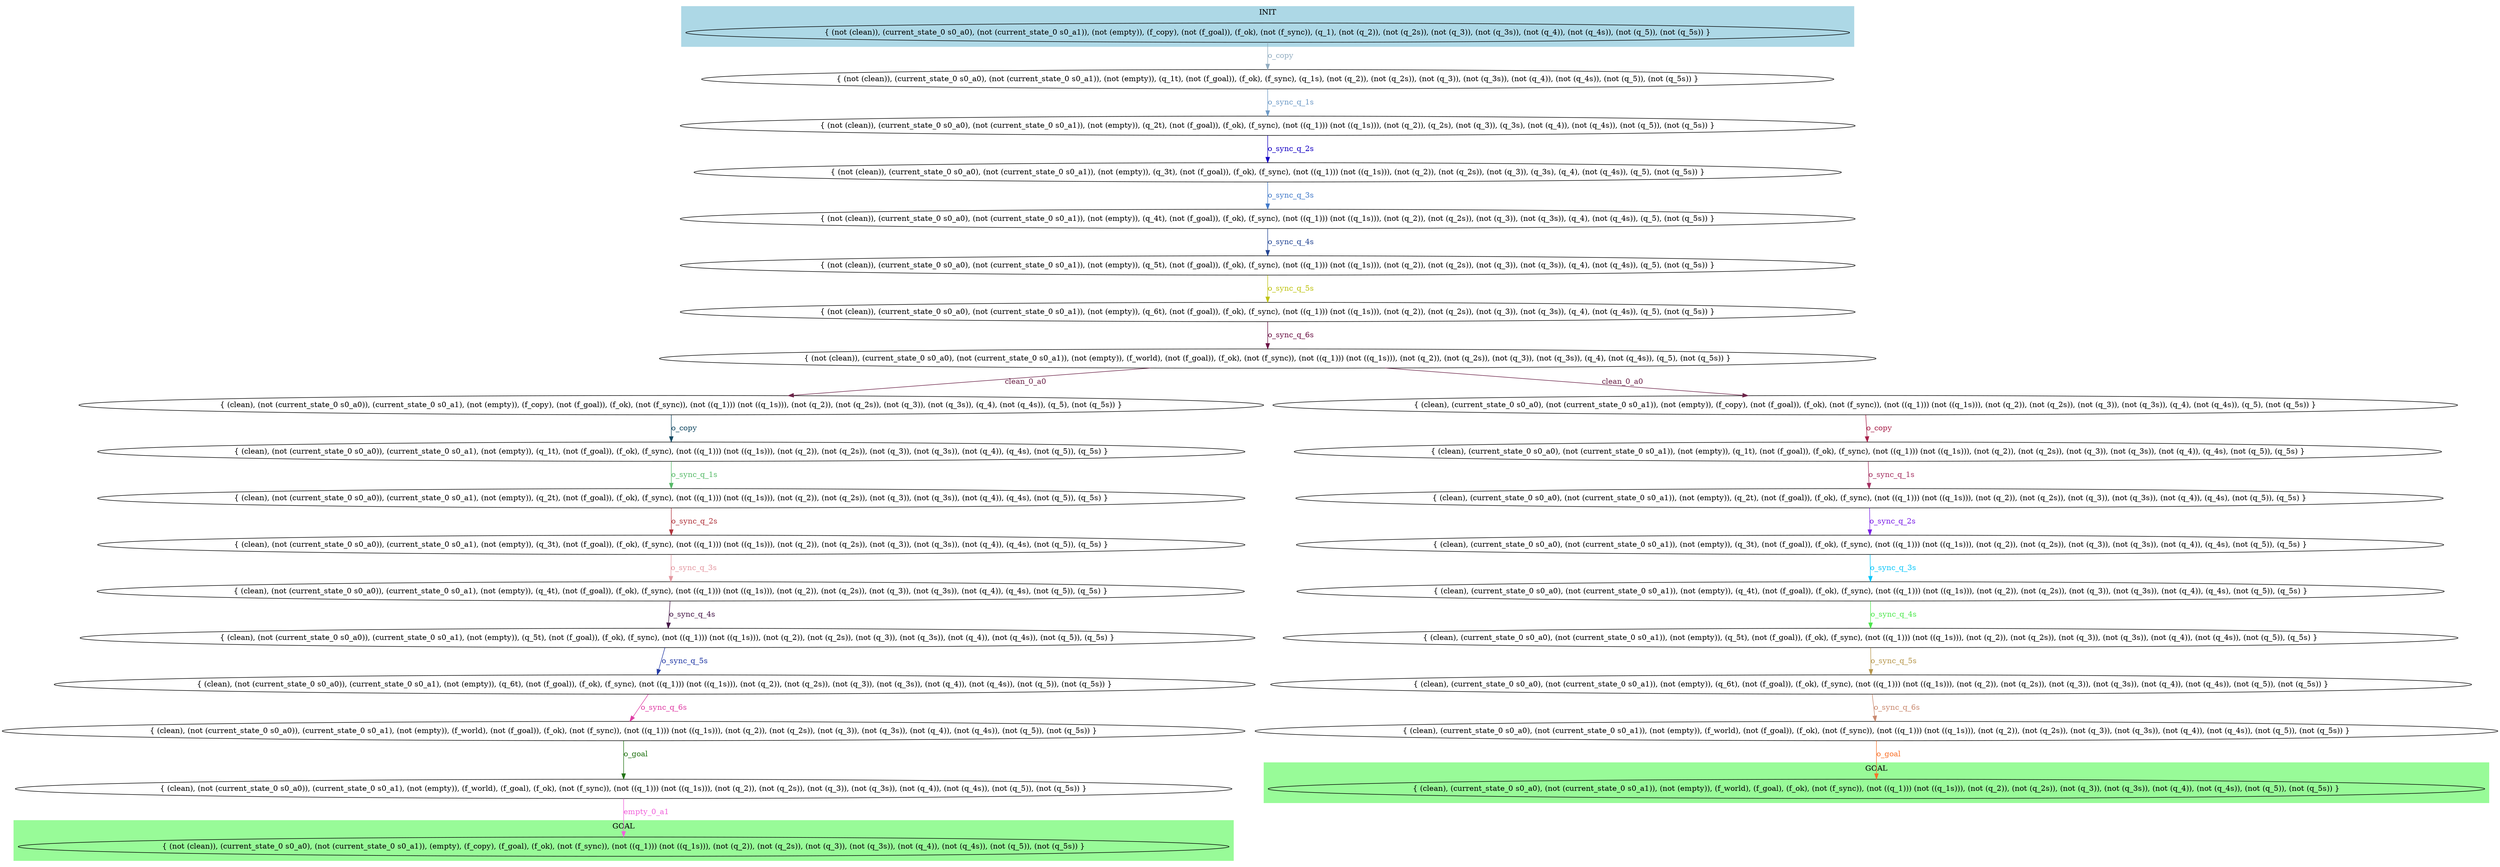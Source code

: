 digraph G {
0 [label="{ (not (clean)), (current_state_0 s0_a0), (not (current_state_0 s0_a1)), (not (empty)), (f_copy), (not (f_goal)), (f_ok), (not (f_sync)), (q_1), (not (q_2)), (not (q_2s)), (not (q_3)), (not (q_3s)), (not (q_4)), (not (q_4s)), (not (q_5)), (not (q_5s)) }"];
1 [label="{ (not (clean)), (current_state_0 s0_a0), (not (current_state_0 s0_a1)), (not (empty)), (q_1t), (not (f_goal)), (f_ok), (f_sync), (q_1s), (not (q_2)), (not (q_2s)), (not (q_3)), (not (q_3s)), (not (q_4)), (not (q_4s)), (not (q_5)), (not (q_5s)) }"];
2 [label="{ (not (clean)), (current_state_0 s0_a0), (not (current_state_0 s0_a1)), (not (empty)), (q_2t), (not (f_goal)), (f_ok), (f_sync), (not ((q_1))) (not ((q_1s))), (not (q_2)), (q_2s), (not (q_3)), (q_3s), (not (q_4)), (not (q_4s)), (not (q_5)), (not (q_5s)) }"];
3 [label="{ (not (clean)), (current_state_0 s0_a0), (not (current_state_0 s0_a1)), (not (empty)), (q_3t), (not (f_goal)), (f_ok), (f_sync), (not ((q_1))) (not ((q_1s))), (not (q_2)), (not (q_2s)), (not (q_3)), (q_3s), (q_4), (not (q_4s)), (q_5), (not (q_5s)) }"];
4 [label="{ (not (clean)), (current_state_0 s0_a0), (not (current_state_0 s0_a1)), (not (empty)), (q_4t), (not (f_goal)), (f_ok), (f_sync), (not ((q_1))) (not ((q_1s))), (not (q_2)), (not (q_2s)), (not (q_3)), (not (q_3s)), (q_4), (not (q_4s)), (q_5), (not (q_5s)) }"];
5 [label="{ (not (clean)), (current_state_0 s0_a0), (not (current_state_0 s0_a1)), (not (empty)), (q_5t), (not (f_goal)), (f_ok), (f_sync), (not ((q_1))) (not ((q_1s))), (not (q_2)), (not (q_2s)), (not (q_3)), (not (q_3s)), (q_4), (not (q_4s)), (q_5), (not (q_5s)) }"];
6 [label="{ (not (clean)), (current_state_0 s0_a0), (not (current_state_0 s0_a1)), (not (empty)), (q_6t), (not (f_goal)), (f_ok), (f_sync), (not ((q_1))) (not ((q_1s))), (not (q_2)), (not (q_2s)), (not (q_3)), (not (q_3s)), (q_4), (not (q_4s)), (q_5), (not (q_5s)) }"];
7 [label="{ (not (clean)), (current_state_0 s0_a0), (not (current_state_0 s0_a1)), (not (empty)), (f_world), (not (f_goal)), (f_ok), (not (f_sync)), (not ((q_1))) (not ((q_1s))), (not (q_2)), (not (q_2s)), (not (q_3)), (not (q_3s)), (q_4), (not (q_4s)), (q_5), (not (q_5s)) }"];
8 [label="{ (clean), (not (current_state_0 s0_a0)), (current_state_0 s0_a1), (not (empty)), (f_copy), (not (f_goal)), (f_ok), (not (f_sync)), (not ((q_1))) (not ((q_1s))), (not (q_2)), (not (q_2s)), (not (q_3)), (not (q_3s)), (q_4), (not (q_4s)), (q_5), (not (q_5s)) }"];
9 [label="{ (clean), (current_state_0 s0_a0), (not (current_state_0 s0_a1)), (not (empty)), (f_copy), (not (f_goal)), (f_ok), (not (f_sync)), (not ((q_1))) (not ((q_1s))), (not (q_2)), (not (q_2s)), (not (q_3)), (not (q_3s)), (q_4), (not (q_4s)), (q_5), (not (q_5s)) }"];
10 [label="{ (clean), (not (current_state_0 s0_a0)), (current_state_0 s0_a1), (not (empty)), (q_1t), (not (f_goal)), (f_ok), (f_sync), (not ((q_1))) (not ((q_1s))), (not (q_2)), (not (q_2s)), (not (q_3)), (not (q_3s)), (not (q_4)), (q_4s), (not (q_5)), (q_5s) }"];
11 [label="{ (clean), (current_state_0 s0_a0), (not (current_state_0 s0_a1)), (not (empty)), (q_1t), (not (f_goal)), (f_ok), (f_sync), (not ((q_1))) (not ((q_1s))), (not (q_2)), (not (q_2s)), (not (q_3)), (not (q_3s)), (not (q_4)), (q_4s), (not (q_5)), (q_5s) }"];
12 [label="{ (clean), (not (current_state_0 s0_a0)), (current_state_0 s0_a1), (not (empty)), (q_2t), (not (f_goal)), (f_ok), (f_sync), (not ((q_1))) (not ((q_1s))), (not (q_2)), (not (q_2s)), (not (q_3)), (not (q_3s)), (not (q_4)), (q_4s), (not (q_5)), (q_5s) }"];
13 [label="{ (clean), (current_state_0 s0_a0), (not (current_state_0 s0_a1)), (not (empty)), (q_2t), (not (f_goal)), (f_ok), (f_sync), (not ((q_1))) (not ((q_1s))), (not (q_2)), (not (q_2s)), (not (q_3)), (not (q_3s)), (not (q_4)), (q_4s), (not (q_5)), (q_5s) }"];
14 [label="{ (clean), (not (current_state_0 s0_a0)), (current_state_0 s0_a1), (not (empty)), (q_3t), (not (f_goal)), (f_ok), (f_sync), (not ((q_1))) (not ((q_1s))), (not (q_2)), (not (q_2s)), (not (q_3)), (not (q_3s)), (not (q_4)), (q_4s), (not (q_5)), (q_5s) }"];
15 [label="{ (clean), (current_state_0 s0_a0), (not (current_state_0 s0_a1)), (not (empty)), (q_3t), (not (f_goal)), (f_ok), (f_sync), (not ((q_1))) (not ((q_1s))), (not (q_2)), (not (q_2s)), (not (q_3)), (not (q_3s)), (not (q_4)), (q_4s), (not (q_5)), (q_5s) }"];
16 [label="{ (clean), (not (current_state_0 s0_a0)), (current_state_0 s0_a1), (not (empty)), (q_4t), (not (f_goal)), (f_ok), (f_sync), (not ((q_1))) (not ((q_1s))), (not (q_2)), (not (q_2s)), (not (q_3)), (not (q_3s)), (not (q_4)), (q_4s), (not (q_5)), (q_5s) }"];
17 [label="{ (clean), (current_state_0 s0_a0), (not (current_state_0 s0_a1)), (not (empty)), (q_4t), (not (f_goal)), (f_ok), (f_sync), (not ((q_1))) (not ((q_1s))), (not (q_2)), (not (q_2s)), (not (q_3)), (not (q_3s)), (not (q_4)), (q_4s), (not (q_5)), (q_5s) }"];
18 [label="{ (clean), (not (current_state_0 s0_a0)), (current_state_0 s0_a1), (not (empty)), (q_5t), (not (f_goal)), (f_ok), (f_sync), (not ((q_1))) (not ((q_1s))), (not (q_2)), (not (q_2s)), (not (q_3)), (not (q_3s)), (not (q_4)), (not (q_4s)), (not (q_5)), (q_5s) }"];
19 [label="{ (clean), (current_state_0 s0_a0), (not (current_state_0 s0_a1)), (not (empty)), (q_5t), (not (f_goal)), (f_ok), (f_sync), (not ((q_1))) (not ((q_1s))), (not (q_2)), (not (q_2s)), (not (q_3)), (not (q_3s)), (not (q_4)), (not (q_4s)), (not (q_5)), (q_5s) }"];
20 [label="{ (clean), (not (current_state_0 s0_a0)), (current_state_0 s0_a1), (not (empty)), (q_6t), (not (f_goal)), (f_ok), (f_sync), (not ((q_1))) (not ((q_1s))), (not (q_2)), (not (q_2s)), (not (q_3)), (not (q_3s)), (not (q_4)), (not (q_4s)), (not (q_5)), (not (q_5s)) }"];
21 [label="{ (clean), (current_state_0 s0_a0), (not (current_state_0 s0_a1)), (not (empty)), (q_6t), (not (f_goal)), (f_ok), (f_sync), (not ((q_1))) (not ((q_1s))), (not (q_2)), (not (q_2s)), (not (q_3)), (not (q_3s)), (not (q_4)), (not (q_4s)), (not (q_5)), (not (q_5s)) }"];
22 [label="{ (clean), (not (current_state_0 s0_a0)), (current_state_0 s0_a1), (not (empty)), (f_world), (not (f_goal)), (f_ok), (not (f_sync)), (not ((q_1))) (not ((q_1s))), (not (q_2)), (not (q_2s)), (not (q_3)), (not (q_3s)), (not (q_4)), (not (q_4s)), (not (q_5)), (not (q_5s)) }"];
23 [label="{ (clean), (current_state_0 s0_a0), (not (current_state_0 s0_a1)), (not (empty)), (f_world), (not (f_goal)), (f_ok), (not (f_sync)), (not ((q_1))) (not ((q_1s))), (not (q_2)), (not (q_2s)), (not (q_3)), (not (q_3s)), (not (q_4)), (not (q_4s)), (not (q_5)), (not (q_5s)) }"];
24 [label="{ (clean), (not (current_state_0 s0_a0)), (current_state_0 s0_a1), (not (empty)), (f_world), (f_goal), (f_ok), (not (f_sync)), (not ((q_1))) (not ((q_1s))), (not (q_2)), (not (q_2s)), (not (q_3)), (not (q_3s)), (not (q_4)), (not (q_4s)), (not (q_5)), (not (q_5s)) }"];
25 [label="{ (clean), (current_state_0 s0_a0), (not (current_state_0 s0_a1)), (not (empty)), (f_world), (f_goal), (f_ok), (not (f_sync)), (not ((q_1))) (not ((q_1s))), (not (q_2)), (not (q_2s)), (not (q_3)), (not (q_3s)), (not (q_4)), (not (q_4s)), (not (q_5)), (not (q_5s)) }"];
26 [label="{ (not (clean)), (current_state_0 s0_a0), (not (current_state_0 s0_a1)), (empty), (f_copy), (f_goal), (f_ok), (not (f_sync)), (not ((q_1))) (not ((q_1s))), (not (q_2)), (not (q_2s)), (not (q_3)), (not (q_3s)), (not (q_4)), (not (q_4s)), (not (q_5)), (not (q_5s)) }"];
0 -> 1 [label="o_copy", color="#92ADC1", fontcolor="#92ADC1"];
1 -> 2 [label="o_sync_q_1s", color="#6F9BC7", fontcolor="#6F9BC7"];
2 -> 3 [label="o_sync_q_2s", color="#1601C4", fontcolor="#1601C4"];
3 -> 4 [label="o_sync_q_3s", color="#427AC9", fontcolor="#427AC9"];
4 -> 5 [label="o_sync_q_4s", color="#244694", fontcolor="#244694"];
5 -> 6 [label="o_sync_q_5s", color="#BEC310", fontcolor="#BEC310"];
6 -> 7 [label="o_sync_q_6s", color="#6B1245", fontcolor="#6B1245"];
7 -> 8 [label="clean_0_a0", color="#6D254A", fontcolor="#6D254A"];
7 -> 9 [label="clean_0_a0", color="#6D254A", fontcolor="#6D254A"];
8 -> 10 [label="o_copy", color="#124963", fontcolor="#124963"];
9 -> 11 [label="o_copy", color="#A8224B", fontcolor="#A8224B"];
10 -> 12 [label="o_sync_q_1s", color="#57BA69", fontcolor="#57BA69"];
11 -> 13 [label="o_sync_q_1s", color="#A53162", fontcolor="#A53162"];
12 -> 14 [label="o_sync_q_2s", color="#B1363E", fontcolor="#B1363E"];
13 -> 15 [label="o_sync_q_2s", color="#7C20E7", fontcolor="#7C20E7"];
14 -> 16 [label="o_sync_q_3s", color="#E49AA3", fontcolor="#E49AA3"];
15 -> 17 [label="o_sync_q_3s", color="#0CC7FA", fontcolor="#0CC7FA"];
16 -> 18 [label="o_sync_q_4s", color="#451647", fontcolor="#451647"];
17 -> 19 [label="o_sync_q_4s", color="#4EE84E", fontcolor="#4EE84E"];
18 -> 20 [label="o_sync_q_5s", color="#253BA6", fontcolor="#253BA6"];
19 -> 21 [label="o_sync_q_5s", color="#B7974D", fontcolor="#B7974D"];
20 -> 22 [label="o_sync_q_6s", color="#DF3EA5", fontcolor="#DF3EA5"];
21 -> 23 [label="o_sync_q_6s", color="#C9896F", fontcolor="#C9896F"];
22 -> 24 [label="o_goal", color="#237415", fontcolor="#237415"];
23 -> 25 [label="o_goal", color="#F9722B", fontcolor="#F9722B"];
24 -> 26 [label="empty_0_a1", color="#F062DB", fontcolor="#F062DB"];
subgraph cluster_goal_25 {
style=filled;
color=palegreen;
25;
label="GOAL";
}
subgraph cluster_goal_26 {
style=filled;
color=palegreen;
26;
label="GOAL";
}
subgraph cluster_init {
style=filled;
color=lightblue;
0;
label="INIT";
}
}
